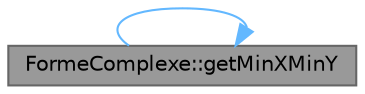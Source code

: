 digraph "FormeComplexe::getMinXMinY"
{
 // LATEX_PDF_SIZE
  bgcolor="transparent";
  edge [fontname=Helvetica,fontsize=10,labelfontname=Helvetica,labelfontsize=10];
  node [fontname=Helvetica,fontsize=10,shape=box,height=0.2,width=0.4];
  rankdir="LR";
  Node1 [label="FormeComplexe::getMinXMinY",height=0.2,width=0.4,color="gray40", fillcolor="grey60", style="filled", fontcolor="black",tooltip="Avoir le point X minimal et point Y minimal du plan selon la figure."];
  Node1 -> Node1 [color="steelblue1",style="solid"];
}
